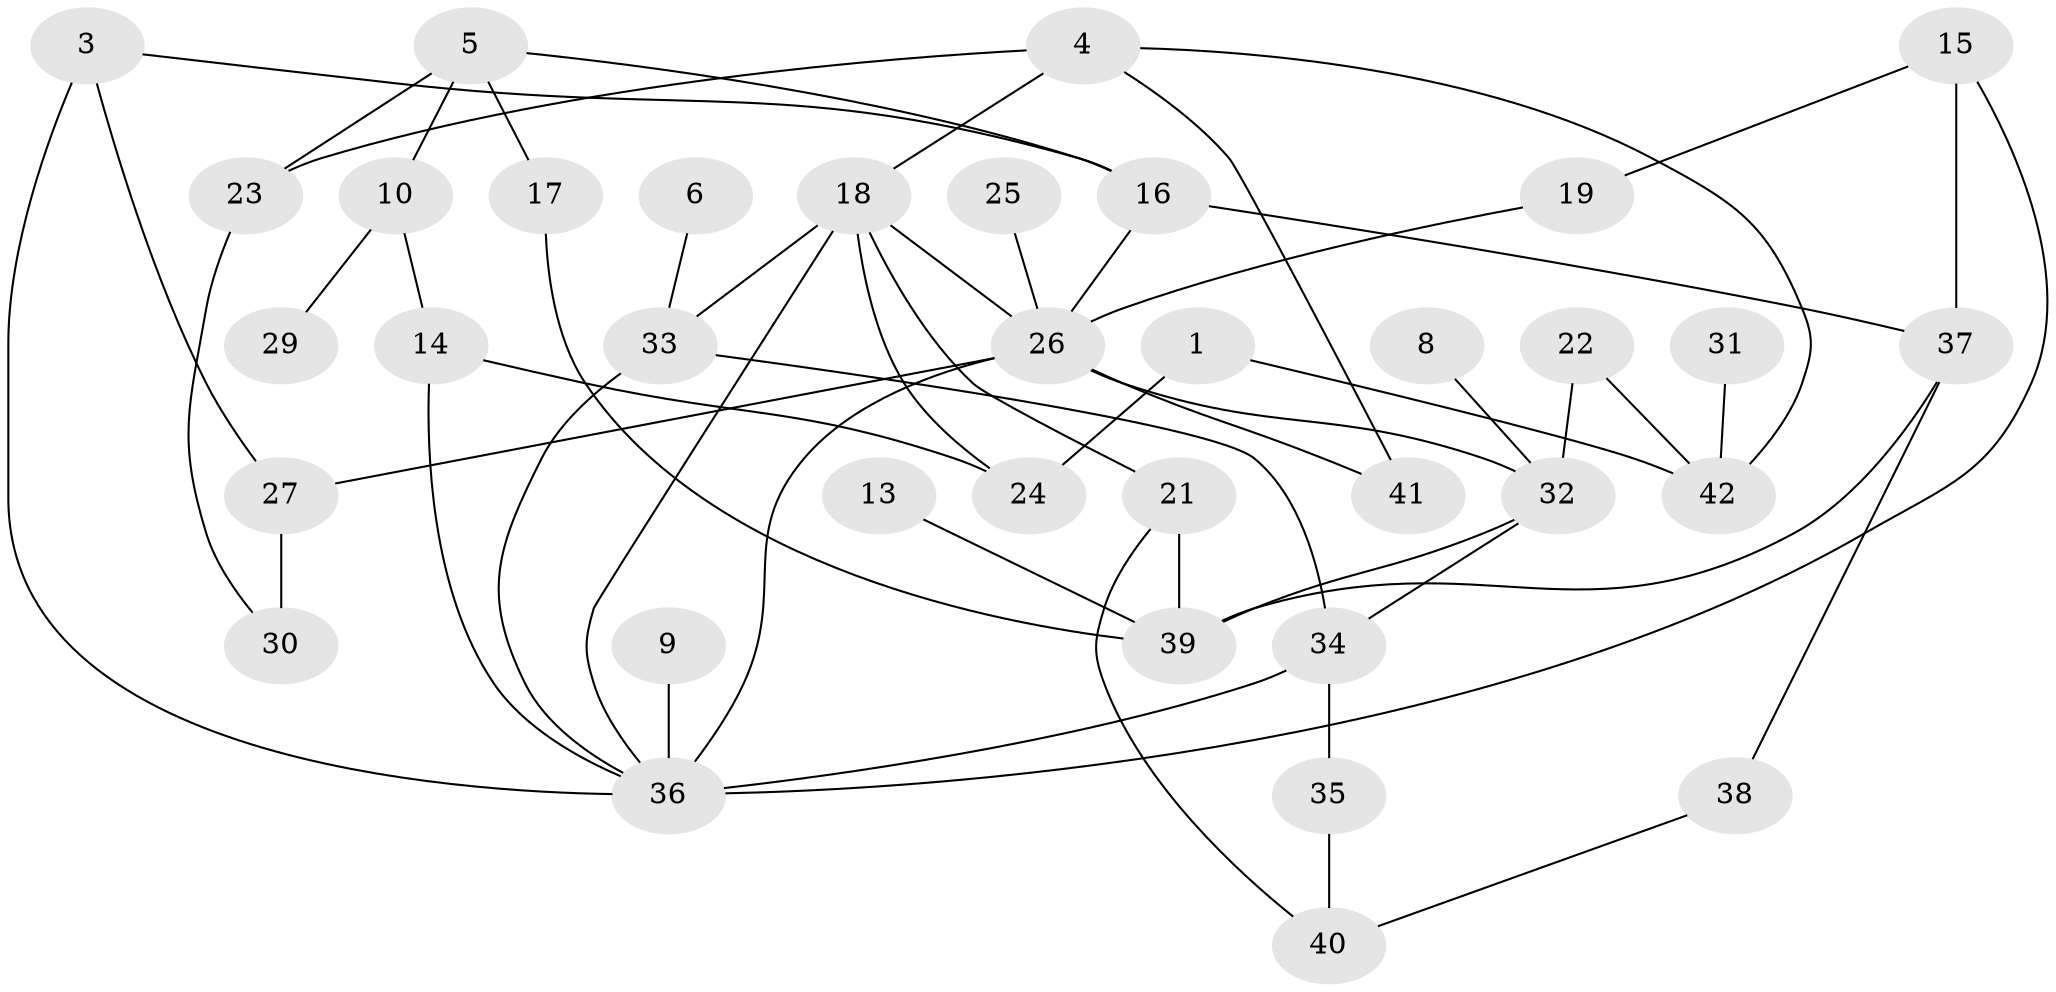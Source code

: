 // original degree distribution, {2: 0.26506024096385544, 3: 0.25301204819277107, 6: 0.04819277108433735, 1: 0.20481927710843373, 0: 0.060240963855421686, 7: 0.024096385542168676, 4: 0.12048192771084337, 5: 0.024096385542168676}
// Generated by graph-tools (version 1.1) at 2025/00/03/09/25 03:00:41]
// undirected, 36 vertices, 55 edges
graph export_dot {
graph [start="1"]
  node [color=gray90,style=filled];
  1;
  3;
  4;
  5;
  6;
  8;
  9;
  10;
  13;
  14;
  15;
  16;
  17;
  18;
  19;
  21;
  22;
  23;
  24;
  25;
  26;
  27;
  29;
  30;
  31;
  32;
  33;
  34;
  35;
  36;
  37;
  38;
  39;
  40;
  41;
  42;
  1 -- 24 [weight=1.0];
  1 -- 42 [weight=1.0];
  3 -- 16 [weight=1.0];
  3 -- 27 [weight=1.0];
  3 -- 36 [weight=1.0];
  4 -- 18 [weight=1.0];
  4 -- 23 [weight=1.0];
  4 -- 41 [weight=1.0];
  4 -- 42 [weight=1.0];
  5 -- 10 [weight=1.0];
  5 -- 16 [weight=1.0];
  5 -- 17 [weight=1.0];
  5 -- 23 [weight=1.0];
  6 -- 33 [weight=1.0];
  8 -- 32 [weight=1.0];
  9 -- 36 [weight=1.0];
  10 -- 14 [weight=1.0];
  10 -- 29 [weight=1.0];
  13 -- 39 [weight=2.0];
  14 -- 24 [weight=1.0];
  14 -- 36 [weight=1.0];
  15 -- 19 [weight=1.0];
  15 -- 36 [weight=1.0];
  15 -- 37 [weight=1.0];
  16 -- 26 [weight=2.0];
  16 -- 37 [weight=1.0];
  17 -- 39 [weight=1.0];
  18 -- 21 [weight=1.0];
  18 -- 24 [weight=2.0];
  18 -- 26 [weight=3.0];
  18 -- 33 [weight=3.0];
  18 -- 36 [weight=1.0];
  19 -- 26 [weight=1.0];
  21 -- 39 [weight=1.0];
  21 -- 40 [weight=1.0];
  22 -- 32 [weight=1.0];
  22 -- 42 [weight=1.0];
  23 -- 30 [weight=1.0];
  25 -- 26 [weight=1.0];
  26 -- 27 [weight=1.0];
  26 -- 32 [weight=1.0];
  26 -- 36 [weight=2.0];
  26 -- 41 [weight=1.0];
  27 -- 30 [weight=2.0];
  31 -- 42 [weight=1.0];
  32 -- 34 [weight=1.0];
  32 -- 39 [weight=1.0];
  33 -- 34 [weight=1.0];
  33 -- 36 [weight=1.0];
  34 -- 35 [weight=1.0];
  34 -- 36 [weight=1.0];
  35 -- 40 [weight=1.0];
  37 -- 38 [weight=1.0];
  37 -- 39 [weight=1.0];
  38 -- 40 [weight=1.0];
}
